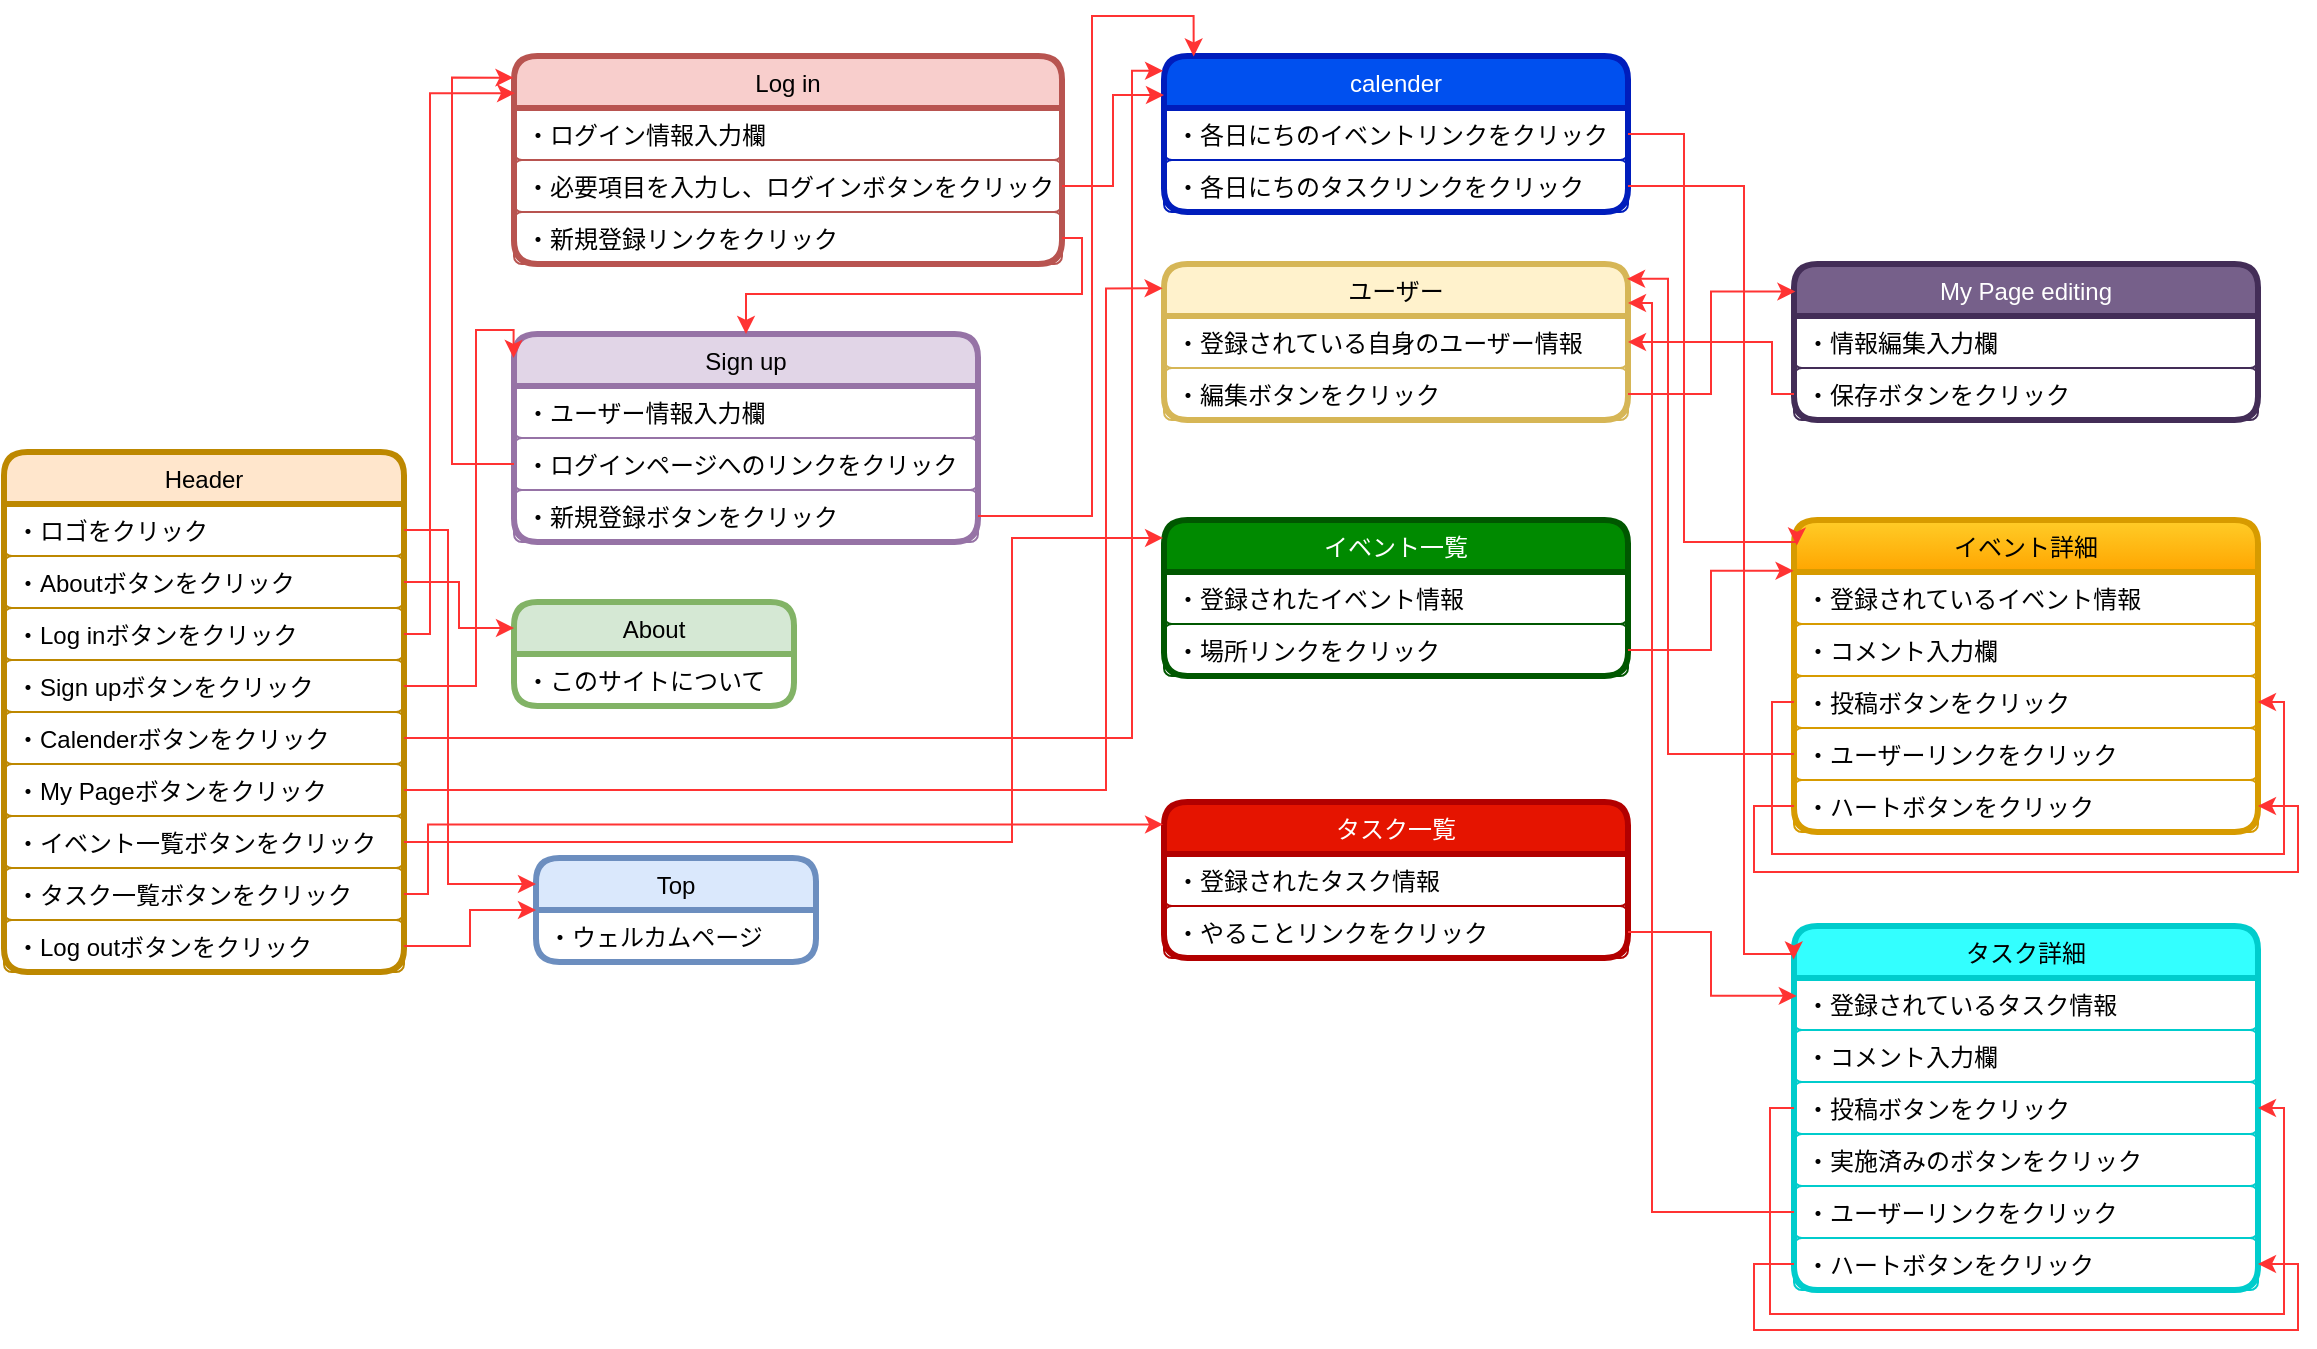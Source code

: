 <mxfile>
    <diagram id="Qnd2GNUHv-fDcFbU8rVS" name="ページ1">
        <mxGraphModel dx="990" dy="1441" grid="0" gridSize="10" guides="1" tooltips="1" connect="1" arrows="1" fold="1" page="1" pageScale="1" pageWidth="1169" pageHeight="827" background="#ffffff" math="0" shadow="0">
            <root>
                <mxCell id="7RXzzW3xQ9l9ULZc5Kob-0"/>
                <mxCell id="7RXzzW3xQ9l9ULZc5Kob-1" parent="7RXzzW3xQ9l9ULZc5Kob-0"/>
                <mxCell id="NTu9omubN2moPuGAKBJW-5" value="Header" style="swimlane;fontStyle=0;childLayout=stackLayout;horizontal=1;startSize=26;horizontalStack=0;resizeParent=1;resizeParentMax=0;resizeLast=0;collapsible=1;marginBottom=0;fillColor=#ffe6cc;strokeColor=#BD8800;strokeWidth=3;rounded=1;fontColor=#000000;" parent="7RXzzW3xQ9l9ULZc5Kob-1" vertex="1">
                    <mxGeometry x="24" y="211" width="200" height="260" as="geometry"/>
                </mxCell>
                <mxCell id="NTu9omubN2moPuGAKBJW-6" value="・ロゴをクリック" style="text;fillColor=none;align=left;verticalAlign=top;spacingLeft=4;spacingRight=4;overflow=hidden;rotatable=0;points=[[0,0.5],[1,0.5]];portConstraint=eastwest;perimeterSpacing=0;strokeWidth=1;rounded=1;glass=0;sketch=0;fontColor=#000000;labelBorderColor=none;strokeColor=#BD8800;" parent="NTu9omubN2moPuGAKBJW-5" vertex="1">
                    <mxGeometry y="26" width="200" height="26" as="geometry"/>
                </mxCell>
                <mxCell id="NTu9omubN2moPuGAKBJW-7" value="・Aboutボタンをクリック" style="text;strokeColor=#BD8800;fillColor=none;align=left;verticalAlign=top;spacingLeft=4;spacingRight=4;overflow=hidden;rotatable=0;points=[[0,0.5],[1,0.5]];portConstraint=eastwest;rounded=1;fontColor=#000000;" parent="NTu9omubN2moPuGAKBJW-5" vertex="1">
                    <mxGeometry y="52" width="200" height="26" as="geometry"/>
                </mxCell>
                <mxCell id="NTu9omubN2moPuGAKBJW-8" value="・Log inボタンをクリック" style="text;fillColor=none;align=left;verticalAlign=top;spacingLeft=4;spacingRight=4;overflow=hidden;rotatable=0;points=[[0,0.5],[1,0.5]];portConstraint=eastwest;rounded=1;fontColor=#000000;strokeColor=#BD8800;" parent="NTu9omubN2moPuGAKBJW-5" vertex="1">
                    <mxGeometry y="78" width="200" height="26" as="geometry"/>
                </mxCell>
                <mxCell id="4" value="・Sign upボタンをクリック" style="text;fillColor=none;align=left;verticalAlign=top;spacingLeft=4;spacingRight=4;overflow=hidden;rotatable=0;points=[[0,0.5],[1,0.5]];portConstraint=eastwest;rounded=1;fontColor=#000000;strokeColor=#BD8800;" parent="NTu9omubN2moPuGAKBJW-5" vertex="1">
                    <mxGeometry y="104" width="200" height="26" as="geometry"/>
                </mxCell>
                <mxCell id="93" value="・Calenderボタンをクリック" style="text;fillColor=none;align=left;verticalAlign=top;spacingLeft=4;spacingRight=4;overflow=hidden;rotatable=0;points=[[0,0.5],[1,0.5]];portConstraint=eastwest;rounded=1;fontColor=#000000;strokeColor=#BD8800;" vertex="1" parent="NTu9omubN2moPuGAKBJW-5">
                    <mxGeometry y="130" width="200" height="26" as="geometry"/>
                </mxCell>
                <mxCell id="5" value="・My Pageボタンをクリック" style="text;fillColor=none;align=left;verticalAlign=top;spacingLeft=4;spacingRight=4;overflow=hidden;rotatable=0;points=[[0,0.5],[1,0.5]];portConstraint=eastwest;rounded=1;fontColor=#000000;strokeColor=#BD8800;" parent="NTu9omubN2moPuGAKBJW-5" vertex="1">
                    <mxGeometry y="156" width="200" height="26" as="geometry"/>
                </mxCell>
                <mxCell id="6" value="・イベント一覧ボタンをクリック" style="text;fillColor=none;align=left;verticalAlign=top;spacingLeft=4;spacingRight=4;overflow=hidden;rotatable=0;points=[[0,0.5],[1,0.5]];portConstraint=eastwest;rounded=1;fontColor=#000000;strokeColor=#BD8800;" parent="NTu9omubN2moPuGAKBJW-5" vertex="1">
                    <mxGeometry y="182" width="200" height="26" as="geometry"/>
                </mxCell>
                <mxCell id="7" value="・タスク一覧ボタンをクリック" style="text;fillColor=none;align=left;verticalAlign=top;spacingLeft=4;spacingRight=4;overflow=hidden;rotatable=0;points=[[0,0.5],[1,0.5]];portConstraint=eastwest;rounded=1;fontColor=#000000;strokeColor=#BD8800;" parent="NTu9omubN2moPuGAKBJW-5" vertex="1">
                    <mxGeometry y="208" width="200" height="26" as="geometry"/>
                </mxCell>
                <mxCell id="8" value="・Log outボタンをクリック" style="text;fillColor=none;align=left;verticalAlign=top;spacingLeft=4;spacingRight=4;overflow=hidden;rotatable=0;points=[[0,0.5],[1,0.5]];portConstraint=eastwest;rounded=1;fontColor=#000000;strokeColor=#BD8800;" parent="NTu9omubN2moPuGAKBJW-5" vertex="1">
                    <mxGeometry y="234" width="200" height="26" as="geometry"/>
                </mxCell>
                <mxCell id="15" value="Top" style="swimlane;fontStyle=0;childLayout=stackLayout;horizontal=1;startSize=26;fillColor=#dae8fc;horizontalStack=0;resizeParent=1;resizeParentMax=0;resizeLast=0;collapsible=1;marginBottom=0;glass=0;sketch=0;strokeColor=#6c8ebf;rounded=1;fontColor=#000000;strokeWidth=3;" parent="7RXzzW3xQ9l9ULZc5Kob-1" vertex="1">
                    <mxGeometry x="290" y="414" width="140" height="52" as="geometry">
                        <mxRectangle x="277" y="393" width="46" height="26" as="alternateBounds"/>
                    </mxGeometry>
                </mxCell>
                <mxCell id="42" value="・ウェルカムページ" style="text;strokeColor=none;fillColor=none;align=left;verticalAlign=top;spacingLeft=4;spacingRight=4;overflow=hidden;rotatable=0;points=[[0,0.5],[1,0.5]];portConstraint=eastwest;rounded=1;glass=0;sketch=0;fontColor=#000000;" parent="15" vertex="1">
                    <mxGeometry y="26" width="140" height="26" as="geometry"/>
                </mxCell>
                <mxCell id="19" style="edgeStyle=orthogonalEdgeStyle;rounded=0;orthogonalLoop=1;jettySize=auto;html=1;exitX=1;exitY=0.5;exitDx=0;exitDy=0;entryX=0;entryY=0.5;entryDx=0;entryDy=0;fontColor=#000000;strokeColor=#FF3333;" parent="7RXzzW3xQ9l9ULZc5Kob-1" source="8" target="15" edge="1">
                    <mxGeometry relative="1" as="geometry"/>
                </mxCell>
                <mxCell id="20" style="edgeStyle=orthogonalEdgeStyle;rounded=0;orthogonalLoop=1;jettySize=auto;html=1;exitX=1;exitY=0.5;exitDx=0;exitDy=0;fontColor=#000000;strokeColor=#FF3333;entryX=0;entryY=0.25;entryDx=0;entryDy=0;" parent="7RXzzW3xQ9l9ULZc5Kob-1" source="NTu9omubN2moPuGAKBJW-6" target="15" edge="1">
                    <mxGeometry relative="1" as="geometry">
                        <mxPoint x="376" y="360" as="targetPoint"/>
                        <Array as="points">
                            <mxPoint x="246" y="250"/>
                            <mxPoint x="246" y="427"/>
                        </Array>
                    </mxGeometry>
                </mxCell>
                <mxCell id="21" value="About" style="swimlane;fontStyle=0;childLayout=stackLayout;horizontal=1;startSize=26;fillColor=#d5e8d4;horizontalStack=0;resizeParent=1;resizeParentMax=0;resizeLast=0;collapsible=1;marginBottom=0;glass=0;sketch=0;strokeColor=#82b366;rounded=1;strokeWidth=3;fontColor=#000000;" parent="7RXzzW3xQ9l9ULZc5Kob-1" vertex="1">
                    <mxGeometry x="279" y="286" width="140" height="52" as="geometry">
                        <mxRectangle x="277" y="393" width="46" height="26" as="alternateBounds"/>
                    </mxGeometry>
                </mxCell>
                <mxCell id="41" value="・このサイトについて" style="text;strokeColor=none;fillColor=none;align=left;verticalAlign=top;spacingLeft=4;spacingRight=4;overflow=hidden;rotatable=0;points=[[0,0.5],[1,0.5]];portConstraint=eastwest;rounded=1;glass=0;sketch=0;fontColor=#000000;" parent="21" vertex="1">
                    <mxGeometry y="26" width="140" height="26" as="geometry"/>
                </mxCell>
                <mxCell id="22" style="edgeStyle=orthogonalEdgeStyle;rounded=0;orthogonalLoop=1;jettySize=auto;html=1;exitX=1;exitY=0.5;exitDx=0;exitDy=0;entryX=0;entryY=0.25;entryDx=0;entryDy=0;fontColor=#000000;strokeColor=#FF3333;" parent="7RXzzW3xQ9l9ULZc5Kob-1" source="NTu9omubN2moPuGAKBJW-7" target="21" edge="1">
                    <mxGeometry relative="1" as="geometry"/>
                </mxCell>
                <mxCell id="26" value="Log in" style="swimlane;fontStyle=0;childLayout=stackLayout;horizontal=1;startSize=26;fillColor=#f8cecc;horizontalStack=0;resizeParent=1;resizeParentMax=0;resizeLast=0;collapsible=1;marginBottom=0;rounded=1;glass=0;sketch=0;strokeWidth=3;fontColor=#000000;strokeColor=#B85450;" parent="7RXzzW3xQ9l9ULZc5Kob-1" vertex="1">
                    <mxGeometry x="279" y="13" width="274" height="104" as="geometry">
                        <mxRectangle x="212" y="53" width="60" height="26" as="alternateBounds"/>
                    </mxGeometry>
                </mxCell>
                <mxCell id="27" value="・ログイン情報入力欄" style="text;fillColor=none;align=left;verticalAlign=top;spacingLeft=4;spacingRight=4;overflow=hidden;rotatable=0;points=[[0,0.5],[1,0.5]];portConstraint=eastwest;fontColor=#000000;strokeColor=#B85450;rounded=1;" parent="26" vertex="1">
                    <mxGeometry y="26" width="274" height="26" as="geometry"/>
                </mxCell>
                <mxCell id="28" value="・必要項目を入力し、ログインボタンをクリック" style="text;fillColor=none;align=left;verticalAlign=top;spacingLeft=4;spacingRight=4;overflow=hidden;rotatable=0;points=[[0,0.5],[1,0.5]];portConstraint=eastwest;fontColor=#000000;strokeColor=#B85450;rounded=1;" parent="26" vertex="1">
                    <mxGeometry y="52" width="274" height="26" as="geometry"/>
                </mxCell>
                <mxCell id="29" value="・新規登録リンクをクリック" style="text;fillColor=none;align=left;verticalAlign=top;spacingLeft=4;spacingRight=4;overflow=hidden;rotatable=0;points=[[0,0.5],[1,0.5]];portConstraint=eastwest;fontColor=#000000;strokeColor=#B85450;rounded=1;" parent="26" vertex="1">
                    <mxGeometry y="78" width="274" height="26" as="geometry"/>
                </mxCell>
                <mxCell id="30" style="edgeStyle=orthogonalEdgeStyle;rounded=0;orthogonalLoop=1;jettySize=auto;html=1;exitX=1;exitY=0.5;exitDx=0;exitDy=0;entryX=0.002;entryY=0.179;entryDx=0;entryDy=0;entryPerimeter=0;fontColor=#000000;strokeColor=#FF3333;" parent="7RXzzW3xQ9l9ULZc5Kob-1" source="NTu9omubN2moPuGAKBJW-8" target="26" edge="1">
                    <mxGeometry relative="1" as="geometry">
                        <Array as="points">
                            <mxPoint x="237" y="302"/>
                            <mxPoint x="237" y="32"/>
                        </Array>
                    </mxGeometry>
                </mxCell>
                <mxCell id="31" value="Sign up" style="swimlane;fontStyle=0;childLayout=stackLayout;horizontal=1;startSize=26;fillColor=#e1d5e7;horizontalStack=0;resizeParent=1;resizeParentMax=0;resizeLast=0;collapsible=1;marginBottom=0;rounded=1;glass=0;sketch=0;strokeWidth=3;fontColor=#000000;strokeColor=#9673A6;" parent="7RXzzW3xQ9l9ULZc5Kob-1" vertex="1">
                    <mxGeometry x="279" y="152" width="232" height="104" as="geometry">
                        <mxRectangle x="212" y="53" width="60" height="26" as="alternateBounds"/>
                    </mxGeometry>
                </mxCell>
                <mxCell id="32" value="・ユーザー情報入力欄" style="text;fillColor=none;align=left;verticalAlign=top;spacingLeft=4;spacingRight=4;overflow=hidden;rotatable=0;points=[[0,0.5],[1,0.5]];portConstraint=eastwest;fontColor=#000000;rounded=1;strokeColor=#9673A6;" parent="31" vertex="1">
                    <mxGeometry y="26" width="232" height="26" as="geometry"/>
                </mxCell>
                <mxCell id="33" value="・ログインページへのリンクをクリック" style="text;fillColor=none;align=left;verticalAlign=top;spacingLeft=4;spacingRight=4;overflow=hidden;rotatable=0;points=[[0,0.5],[1,0.5]];portConstraint=eastwest;fontColor=#000000;rounded=1;strokeColor=#9673A6;" parent="31" vertex="1">
                    <mxGeometry y="52" width="232" height="26" as="geometry"/>
                </mxCell>
                <mxCell id="34" value="・新規登録ボタンをクリック" style="text;fillColor=none;align=left;verticalAlign=top;spacingLeft=4;spacingRight=4;overflow=hidden;rotatable=0;points=[[0,0.5],[1,0.5]];portConstraint=eastwest;fontColor=#000000;rounded=1;strokeColor=#9673A6;" parent="31" vertex="1">
                    <mxGeometry y="78" width="232" height="26" as="geometry"/>
                </mxCell>
                <mxCell id="35" style="edgeStyle=orthogonalEdgeStyle;rounded=0;orthogonalLoop=1;jettySize=auto;html=1;exitX=1;exitY=0.5;exitDx=0;exitDy=0;entryX=-0.001;entryY=0.115;entryDx=0;entryDy=0;entryPerimeter=0;fontColor=#000000;strokeColor=#FF3333;" parent="7RXzzW3xQ9l9ULZc5Kob-1" source="4" target="31" edge="1">
                    <mxGeometry relative="1" as="geometry">
                        <Array as="points">
                            <mxPoint x="260" y="328"/>
                            <mxPoint x="260" y="150"/>
                        </Array>
                    </mxGeometry>
                </mxCell>
                <mxCell id="36" value="ユーザー" style="swimlane;fontStyle=0;childLayout=stackLayout;horizontal=1;startSize=26;fillColor=#fff2cc;horizontalStack=0;resizeParent=1;resizeParentMax=0;resizeLast=0;collapsible=1;marginBottom=0;rounded=1;glass=0;sketch=0;strokeWidth=3;fontColor=#000000;strokeColor=#D6B656;" parent="7RXzzW3xQ9l9ULZc5Kob-1" vertex="1">
                    <mxGeometry x="604" y="117" width="232" height="78" as="geometry">
                        <mxRectangle x="212" y="53" width="60" height="26" as="alternateBounds"/>
                    </mxGeometry>
                </mxCell>
                <mxCell id="37" value="・登録されている自身のユーザー情報" style="text;fillColor=none;align=left;verticalAlign=top;spacingLeft=4;spacingRight=4;overflow=hidden;rotatable=0;points=[[0,0.5],[1,0.5]];portConstraint=eastwest;fontColor=#000000;rounded=1;strokeColor=#D6B656;" parent="36" vertex="1">
                    <mxGeometry y="26" width="232" height="26" as="geometry"/>
                </mxCell>
                <mxCell id="38" value="・編集ボタンをクリック" style="text;fillColor=none;align=left;verticalAlign=top;spacingLeft=4;spacingRight=4;overflow=hidden;rotatable=0;points=[[0,0.5],[1,0.5]];portConstraint=eastwest;fontColor=#000000;rounded=1;strokeColor=#D6B656;" parent="36" vertex="1">
                    <mxGeometry y="52" width="232" height="26" as="geometry"/>
                </mxCell>
                <mxCell id="40" style="edgeStyle=orthogonalEdgeStyle;rounded=0;orthogonalLoop=1;jettySize=auto;html=1;exitX=1;exitY=0.5;exitDx=0;exitDy=0;entryX=-0.003;entryY=0.156;entryDx=0;entryDy=0;entryPerimeter=0;fontColor=#000000;strokeColor=#FF3333;" parent="7RXzzW3xQ9l9ULZc5Kob-1" source="5" target="36" edge="1">
                    <mxGeometry relative="1" as="geometry">
                        <Array as="points">
                            <mxPoint x="575" y="380"/>
                            <mxPoint x="575" y="129"/>
                        </Array>
                    </mxGeometry>
                </mxCell>
                <mxCell id="43" value="calender" style="swimlane;fontStyle=0;childLayout=stackLayout;horizontal=1;startSize=26;fillColor=#0050ef;horizontalStack=0;resizeParent=1;resizeParentMax=0;resizeLast=0;collapsible=1;marginBottom=0;rounded=1;glass=0;sketch=0;strokeWidth=3;fontColor=#ffffff;strokeColor=#001DBC;" vertex="1" parent="7RXzzW3xQ9l9ULZc5Kob-1">
                    <mxGeometry x="604" y="13" width="232" height="78" as="geometry">
                        <mxRectangle x="212" y="53" width="60" height="26" as="alternateBounds"/>
                    </mxGeometry>
                </mxCell>
                <mxCell id="44" value="・各日にちのイベントリンクをクリック" style="text;fillColor=none;align=left;verticalAlign=top;spacingLeft=4;spacingRight=4;overflow=hidden;rotatable=0;points=[[0,0.5],[1,0.5]];portConstraint=eastwest;fontColor=#000000;rounded=1;strokeColor=#001DBC;" vertex="1" parent="43">
                    <mxGeometry y="26" width="232" height="26" as="geometry"/>
                </mxCell>
                <mxCell id="58" value="・各日にちのタスクリンクをクリック" style="text;fillColor=none;align=left;verticalAlign=top;spacingLeft=4;spacingRight=4;overflow=hidden;rotatable=0;points=[[0,0.5],[1,0.5]];portConstraint=eastwest;fontColor=#000000;rounded=1;strokeColor=#001DBC;" vertex="1" parent="43">
                    <mxGeometry y="52" width="232" height="26" as="geometry"/>
                </mxCell>
                <mxCell id="46" value="イベント一覧" style="swimlane;fontStyle=0;childLayout=stackLayout;horizontal=1;startSize=26;fillColor=#008a00;horizontalStack=0;resizeParent=1;resizeParentMax=0;resizeLast=0;collapsible=1;marginBottom=0;rounded=1;glass=0;sketch=0;strokeWidth=3;fontColor=#ffffff;strokeColor=#005700;" vertex="1" parent="7RXzzW3xQ9l9ULZc5Kob-1">
                    <mxGeometry x="604" y="245" width="232" height="78" as="geometry">
                        <mxRectangle x="212" y="53" width="60" height="26" as="alternateBounds"/>
                    </mxGeometry>
                </mxCell>
                <mxCell id="47" value="・登録されたイベント情報" style="text;fillColor=none;align=left;verticalAlign=top;spacingLeft=4;spacingRight=4;overflow=hidden;rotatable=0;points=[[0,0.5],[1,0.5]];portConstraint=eastwest;fontColor=#000000;rounded=1;strokeColor=#005700;" vertex="1" parent="46">
                    <mxGeometry y="26" width="232" height="26" as="geometry"/>
                </mxCell>
                <mxCell id="48" value="・場所リンクをクリック" style="text;fillColor=none;align=left;verticalAlign=top;spacingLeft=4;spacingRight=4;overflow=hidden;rotatable=0;points=[[0,0.5],[1,0.5]];portConstraint=eastwest;fontColor=#000000;rounded=1;strokeColor=#005700;" vertex="1" parent="46">
                    <mxGeometry y="52" width="232" height="26" as="geometry"/>
                </mxCell>
                <mxCell id="49" style="edgeStyle=orthogonalEdgeStyle;rounded=0;orthogonalLoop=1;jettySize=auto;html=1;exitX=1;exitY=0.5;exitDx=0;exitDy=0;entryX=-0.002;entryY=0.115;entryDx=0;entryDy=0;entryPerimeter=0;fillColor=#d80073;strokeColor=#FF3333;" edge="1" parent="7RXzzW3xQ9l9ULZc5Kob-1" source="6" target="46">
                    <mxGeometry relative="1" as="geometry">
                        <Array as="points">
                            <mxPoint x="528" y="406"/>
                            <mxPoint x="528" y="254"/>
                        </Array>
                    </mxGeometry>
                </mxCell>
                <mxCell id="50" value="タスク一覧" style="swimlane;fontStyle=0;childLayout=stackLayout;horizontal=1;startSize=26;fillColor=#e51400;horizontalStack=0;resizeParent=1;resizeParentMax=0;resizeLast=0;collapsible=1;marginBottom=0;rounded=1;glass=0;sketch=0;strokeWidth=3;fontColor=#ffffff;strokeColor=#B20000;" vertex="1" parent="7RXzzW3xQ9l9ULZc5Kob-1">
                    <mxGeometry x="604" y="386" width="232" height="78" as="geometry">
                        <mxRectangle x="212" y="53" width="60" height="26" as="alternateBounds"/>
                    </mxGeometry>
                </mxCell>
                <mxCell id="51" value="・登録されたタスク情報" style="text;fillColor=none;align=left;verticalAlign=top;spacingLeft=4;spacingRight=4;overflow=hidden;rotatable=0;points=[[0,0.5],[1,0.5]];portConstraint=eastwest;fontColor=#000000;rounded=1;strokeColor=#B20000;" vertex="1" parent="50">
                    <mxGeometry y="26" width="232" height="26" as="geometry"/>
                </mxCell>
                <mxCell id="52" value="・やることリンクをクリック" style="text;fillColor=none;align=left;verticalAlign=top;spacingLeft=4;spacingRight=4;overflow=hidden;rotatable=0;points=[[0,0.5],[1,0.5]];portConstraint=eastwest;fontColor=#000000;rounded=1;strokeColor=#B20000;" vertex="1" parent="50">
                    <mxGeometry y="52" width="232" height="26" as="geometry"/>
                </mxCell>
                <mxCell id="54" value="My Page editing" style="swimlane;fontStyle=0;childLayout=stackLayout;horizontal=1;startSize=26;fillColor=#76608a;horizontalStack=0;resizeParent=1;resizeParentMax=0;resizeLast=0;collapsible=1;marginBottom=0;rounded=1;glass=0;sketch=0;strokeWidth=3;fontColor=#ffffff;strokeColor=#432D57;" vertex="1" parent="7RXzzW3xQ9l9ULZc5Kob-1">
                    <mxGeometry x="919" y="117" width="232" height="78" as="geometry">
                        <mxRectangle x="212" y="53" width="60" height="26" as="alternateBounds"/>
                    </mxGeometry>
                </mxCell>
                <mxCell id="55" value="・情報編集入力欄" style="text;fillColor=none;align=left;verticalAlign=top;spacingLeft=4;spacingRight=4;overflow=hidden;rotatable=0;points=[[0,0.5],[1,0.5]];portConstraint=eastwest;fontColor=#000000;rounded=1;strokeColor=#432D57;" vertex="1" parent="54">
                    <mxGeometry y="26" width="232" height="26" as="geometry"/>
                </mxCell>
                <mxCell id="56" value="・保存ボタンをクリック" style="text;fillColor=none;align=left;verticalAlign=top;spacingLeft=4;spacingRight=4;overflow=hidden;rotatable=0;points=[[0,0.5],[1,0.5]];portConstraint=eastwest;fontColor=#000000;rounded=1;strokeColor=#432D57;" vertex="1" parent="54">
                    <mxGeometry y="52" width="232" height="26" as="geometry"/>
                </mxCell>
                <mxCell id="57" style="edgeStyle=orthogonalEdgeStyle;rounded=0;orthogonalLoop=1;jettySize=auto;html=1;exitX=1;exitY=0.5;exitDx=0;exitDy=0;entryX=0.003;entryY=0.177;entryDx=0;entryDy=0;entryPerimeter=0;strokeColor=#FF3333;" edge="1" parent="7RXzzW3xQ9l9ULZc5Kob-1" source="38" target="54">
                    <mxGeometry relative="1" as="geometry"/>
                </mxCell>
                <mxCell id="59" value="イベント詳細" style="swimlane;fontStyle=0;childLayout=stackLayout;horizontal=1;startSize=26;fillColor=#ffcd28;horizontalStack=0;resizeParent=1;resizeParentMax=0;resizeLast=0;collapsible=1;marginBottom=0;rounded=1;glass=0;sketch=0;strokeWidth=3;gradientColor=#ffa500;fontColor=#000000;strokeColor=#D79B00;" vertex="1" parent="7RXzzW3xQ9l9ULZc5Kob-1">
                    <mxGeometry x="919" y="245" width="232" height="156" as="geometry">
                        <mxRectangle x="212" y="53" width="60" height="26" as="alternateBounds"/>
                    </mxGeometry>
                </mxCell>
                <mxCell id="60" value="・登録されているイベント情報" style="text;fillColor=none;align=left;verticalAlign=top;spacingLeft=4;spacingRight=4;overflow=hidden;rotatable=0;points=[[0,0.5],[1,0.5]];portConstraint=eastwest;fontColor=#000000;rounded=1;strokeColor=#D79B00;" vertex="1" parent="59">
                    <mxGeometry y="26" width="232" height="26" as="geometry"/>
                </mxCell>
                <mxCell id="61" value="・コメント入力欄" style="text;fillColor=none;align=left;verticalAlign=top;spacingLeft=4;spacingRight=4;overflow=hidden;rotatable=0;points=[[0,0.5],[1,0.5]];portConstraint=eastwest;fontColor=#000000;rounded=1;strokeColor=#D79B00;" vertex="1" parent="59">
                    <mxGeometry y="52" width="232" height="26" as="geometry"/>
                </mxCell>
                <mxCell id="69" value="・投稿ボタンをクリック" style="text;fillColor=none;align=left;verticalAlign=top;spacingLeft=4;spacingRight=4;overflow=hidden;rotatable=0;points=[[0,0.5],[1,0.5]];portConstraint=eastwest;fontColor=#000000;rounded=1;strokeColor=#D79B00;" vertex="1" parent="59">
                    <mxGeometry y="78" width="232" height="26" as="geometry"/>
                </mxCell>
                <mxCell id="84" value="・ユーザーリンクをクリック" style="text;fillColor=none;align=left;verticalAlign=top;spacingLeft=4;spacingRight=4;overflow=hidden;rotatable=0;points=[[0,0.5],[1,0.5]];portConstraint=eastwest;fontColor=#000000;rounded=1;strokeColor=#D79B00;" vertex="1" parent="59">
                    <mxGeometry y="104" width="232" height="26" as="geometry"/>
                </mxCell>
                <mxCell id="105" value="・ハートボタンをクリック" style="text;fillColor=none;align=left;verticalAlign=top;spacingLeft=4;spacingRight=4;overflow=hidden;rotatable=0;points=[[0,0.5],[1,0.5]];portConstraint=eastwest;fontColor=#000000;rounded=1;strokeColor=#D79B00;" vertex="1" parent="59">
                    <mxGeometry y="130" width="232" height="26" as="geometry"/>
                </mxCell>
                <mxCell id="107" style="edgeStyle=orthogonalEdgeStyle;rounded=0;orthogonalLoop=1;jettySize=auto;html=1;exitX=0;exitY=0.5;exitDx=0;exitDy=0;fontColor=#000000;strokeColor=#FF3333;" edge="1" parent="59" source="105" target="105">
                    <mxGeometry relative="1" as="geometry"/>
                </mxCell>
                <mxCell id="113" style="edgeStyle=orthogonalEdgeStyle;rounded=0;orthogonalLoop=1;jettySize=auto;html=1;exitX=0;exitY=0.5;exitDx=0;exitDy=0;fontColor=#000000;strokeColor=#FF3333;" edge="1" parent="59" source="69" target="69">
                    <mxGeometry relative="1" as="geometry">
                        <Array as="points">
                            <mxPoint x="-11" y="91"/>
                            <mxPoint x="-11" y="167"/>
                            <mxPoint x="245" y="167"/>
                            <mxPoint x="245" y="91"/>
                        </Array>
                    </mxGeometry>
                </mxCell>
                <mxCell id="70" style="edgeStyle=orthogonalEdgeStyle;rounded=0;orthogonalLoop=1;jettySize=auto;html=1;exitX=1;exitY=0.5;exitDx=0;exitDy=0;entryX=-0.001;entryY=0.163;entryDx=0;entryDy=0;fontColor=#000000;strokeColor=#FF3333;entryPerimeter=0;" edge="1" parent="7RXzzW3xQ9l9ULZc5Kob-1" source="48" target="59">
                    <mxGeometry relative="1" as="geometry"/>
                </mxCell>
                <mxCell id="76" value="タスク詳細" style="swimlane;fontStyle=0;childLayout=stackLayout;horizontal=1;startSize=26;horizontalStack=0;resizeParent=1;resizeParentMax=0;resizeLast=0;collapsible=1;marginBottom=0;rounded=1;glass=0;sketch=0;strokeWidth=3;fontColor=#000000;fillColor=#33FFFF;strokeColor=#00CCCC;" vertex="1" parent="7RXzzW3xQ9l9ULZc5Kob-1">
                    <mxGeometry x="919" y="448" width="232" height="182" as="geometry">
                        <mxRectangle x="212" y="53" width="60" height="26" as="alternateBounds"/>
                    </mxGeometry>
                </mxCell>
                <mxCell id="77" value="・登録されているタスク情報" style="text;fillColor=none;align=left;verticalAlign=top;spacingLeft=4;spacingRight=4;overflow=hidden;rotatable=0;points=[[0,0.5],[1,0.5]];portConstraint=eastwest;fontColor=#000000;rounded=1;strokeColor=#00CCCC;" vertex="1" parent="76">
                    <mxGeometry y="26" width="232" height="26" as="geometry"/>
                </mxCell>
                <mxCell id="78" value="・コメント入力欄" style="text;fillColor=none;align=left;verticalAlign=top;spacingLeft=4;spacingRight=4;overflow=hidden;rotatable=0;points=[[0,0.5],[1,0.5]];portConstraint=eastwest;fontColor=#000000;rounded=1;strokeColor=#00CCCC;" vertex="1" parent="76">
                    <mxGeometry y="52" width="232" height="26" as="geometry"/>
                </mxCell>
                <mxCell id="79" value="・投稿ボタンをクリック" style="text;fillColor=none;align=left;verticalAlign=top;spacingLeft=4;spacingRight=4;overflow=hidden;rotatable=0;points=[[0,0.5],[1,0.5]];portConstraint=eastwest;fontColor=#000000;rounded=1;strokeColor=#00CCCC;" vertex="1" parent="76">
                    <mxGeometry y="78" width="232" height="26" as="geometry"/>
                </mxCell>
                <mxCell id="83" value="・実施済みのボタンをクリック" style="text;fillColor=none;align=left;verticalAlign=top;spacingLeft=4;spacingRight=4;overflow=hidden;rotatable=0;points=[[0,0.5],[1,0.5]];portConstraint=eastwest;fontColor=#000000;rounded=1;strokeColor=#00CCCC;" vertex="1" parent="76">
                    <mxGeometry y="104" width="232" height="26" as="geometry"/>
                </mxCell>
                <mxCell id="90" value="・ユーザーリンクをクリック" style="text;fillColor=none;align=left;verticalAlign=top;spacingLeft=4;spacingRight=4;overflow=hidden;rotatable=0;points=[[0,0.5],[1,0.5]];portConstraint=eastwest;fontColor=#000000;rounded=1;strokeColor=#00CCCC;" vertex="1" parent="76">
                    <mxGeometry y="130" width="232" height="26" as="geometry"/>
                </mxCell>
                <mxCell id="106" value="・ハートボタンをクリック" style="text;fillColor=none;align=left;verticalAlign=top;spacingLeft=4;spacingRight=4;overflow=hidden;rotatable=0;points=[[0,0.5],[1,0.5]];portConstraint=eastwest;fontColor=#000000;rounded=1;strokeColor=#00CCCC;" vertex="1" parent="76">
                    <mxGeometry y="156" width="232" height="26" as="geometry"/>
                </mxCell>
                <mxCell id="108" style="edgeStyle=orthogonalEdgeStyle;rounded=0;orthogonalLoop=1;jettySize=auto;html=1;exitX=0;exitY=0.5;exitDx=0;exitDy=0;fontColor=#000000;strokeColor=#FF3333;" edge="1" parent="76" source="106" target="106">
                    <mxGeometry relative="1" as="geometry"/>
                </mxCell>
                <mxCell id="114" style="edgeStyle=orthogonalEdgeStyle;rounded=0;orthogonalLoop=1;jettySize=auto;html=1;exitX=0;exitY=0.5;exitDx=0;exitDy=0;fontColor=#000000;strokeColor=#FF3333;" edge="1" parent="76" source="76" target="79">
                    <mxGeometry relative="1" as="geometry">
                        <Array as="points">
                            <mxPoint x="-12" y="91"/>
                            <mxPoint x="-12" y="194"/>
                            <mxPoint x="245" y="194"/>
                            <mxPoint x="245" y="91"/>
                        </Array>
                    </mxGeometry>
                </mxCell>
                <mxCell id="80" style="edgeStyle=orthogonalEdgeStyle;rounded=0;orthogonalLoop=1;jettySize=auto;html=1;exitX=1;exitY=0.5;exitDx=0;exitDy=0;entryX=0.006;entryY=0.192;entryDx=0;entryDy=0;entryPerimeter=0;fontColor=#000000;strokeColor=#FF3333;" edge="1" parent="7RXzzW3xQ9l9ULZc5Kob-1" source="52" target="76">
                    <mxGeometry relative="1" as="geometry"/>
                </mxCell>
                <mxCell id="81" style="edgeStyle=orthogonalEdgeStyle;rounded=0;orthogonalLoop=1;jettySize=auto;html=1;exitX=1;exitY=0.5;exitDx=0;exitDy=0;fontColor=#000000;strokeColor=#FF3333;entryX=0.006;entryY=0.082;entryDx=0;entryDy=0;entryPerimeter=0;" edge="1" parent="7RXzzW3xQ9l9ULZc5Kob-1" source="44" target="59">
                    <mxGeometry relative="1" as="geometry">
                        <mxPoint x="864" y="296" as="targetPoint"/>
                        <Array as="points">
                            <mxPoint x="864" y="52"/>
                            <mxPoint x="864" y="256"/>
                        </Array>
                    </mxGeometry>
                </mxCell>
                <mxCell id="82" style="edgeStyle=orthogonalEdgeStyle;rounded=0;orthogonalLoop=1;jettySize=auto;html=1;exitX=1;exitY=0.5;exitDx=0;exitDy=0;entryX=-0.001;entryY=0.092;entryDx=0;entryDy=0;entryPerimeter=0;fontColor=#000000;strokeColor=#FF3333;" edge="1" parent="7RXzzW3xQ9l9ULZc5Kob-1" source="58" target="76">
                    <mxGeometry relative="1" as="geometry">
                        <Array as="points">
                            <mxPoint x="894" y="78"/>
                            <mxPoint x="894" y="462"/>
                        </Array>
                    </mxGeometry>
                </mxCell>
                <mxCell id="91" style="edgeStyle=orthogonalEdgeStyle;rounded=0;orthogonalLoop=1;jettySize=auto;html=1;exitX=1;exitY=0.5;exitDx=0;exitDy=0;entryX=0.5;entryY=0;entryDx=0;entryDy=0;fontColor=#000000;strokeColor=#FF3333;" edge="1" parent="7RXzzW3xQ9l9ULZc5Kob-1" source="29" target="31">
                    <mxGeometry relative="1" as="geometry">
                        <Array as="points">
                            <mxPoint x="563" y="104"/>
                            <mxPoint x="563" y="132"/>
                            <mxPoint x="395" y="132"/>
                        </Array>
                    </mxGeometry>
                </mxCell>
                <mxCell id="94" style="edgeStyle=orthogonalEdgeStyle;rounded=0;orthogonalLoop=1;jettySize=auto;html=1;exitX=1;exitY=0.5;exitDx=0;exitDy=0;entryX=-0.002;entryY=0.144;entryDx=0;entryDy=0;entryPerimeter=0;fontColor=#000000;strokeColor=#FF3333;" edge="1" parent="7RXzzW3xQ9l9ULZc5Kob-1" source="7" target="50">
                    <mxGeometry relative="1" as="geometry">
                        <Array as="points">
                            <mxPoint x="236" y="432"/>
                            <mxPoint x="236" y="397"/>
                        </Array>
                    </mxGeometry>
                </mxCell>
                <mxCell id="96" style="edgeStyle=orthogonalEdgeStyle;rounded=0;orthogonalLoop=1;jettySize=auto;html=1;exitX=1;exitY=0.5;exitDx=0;exitDy=0;entryX=0;entryY=0.25;entryDx=0;entryDy=0;fontColor=#000000;strokeColor=#FF3333;" edge="1" parent="7RXzzW3xQ9l9ULZc5Kob-1" source="28" target="43">
                    <mxGeometry relative="1" as="geometry"/>
                </mxCell>
                <mxCell id="97" style="edgeStyle=orthogonalEdgeStyle;rounded=0;orthogonalLoop=1;jettySize=auto;html=1;exitX=1;exitY=0.5;exitDx=0;exitDy=0;entryX=-0.002;entryY=0.095;entryDx=0;entryDy=0;entryPerimeter=0;fontColor=#000000;strokeColor=#FF3333;" edge="1" parent="7RXzzW3xQ9l9ULZc5Kob-1" source="93" target="43">
                    <mxGeometry relative="1" as="geometry">
                        <Array as="points">
                            <mxPoint x="588" y="354"/>
                            <mxPoint x="588" y="20"/>
                        </Array>
                    </mxGeometry>
                </mxCell>
                <mxCell id="103" style="edgeStyle=orthogonalEdgeStyle;rounded=0;orthogonalLoop=1;jettySize=auto;html=1;exitX=0;exitY=0.5;exitDx=0;exitDy=0;entryX=0.998;entryY=0.095;entryDx=0;entryDy=0;entryPerimeter=0;fontColor=#000000;strokeColor=#FF3333;" edge="1" parent="7RXzzW3xQ9l9ULZc5Kob-1" source="84" target="36">
                    <mxGeometry relative="1" as="geometry">
                        <Array as="points">
                            <mxPoint x="856" y="362"/>
                            <mxPoint x="856" y="124"/>
                        </Array>
                    </mxGeometry>
                </mxCell>
                <mxCell id="104" style="edgeStyle=orthogonalEdgeStyle;rounded=0;orthogonalLoop=1;jettySize=auto;html=1;exitX=0;exitY=0.5;exitDx=0;exitDy=0;entryX=1;entryY=0.25;entryDx=0;entryDy=0;fontColor=#000000;strokeColor=#FF3333;" edge="1" parent="7RXzzW3xQ9l9ULZc5Kob-1" source="90" target="36">
                    <mxGeometry relative="1" as="geometry">
                        <Array as="points">
                            <mxPoint x="848" y="591"/>
                            <mxPoint x="848" y="137"/>
                        </Array>
                    </mxGeometry>
                </mxCell>
                <mxCell id="109" style="edgeStyle=orthogonalEdgeStyle;rounded=0;orthogonalLoop=1;jettySize=auto;html=1;exitX=0;exitY=0.5;exitDx=0;exitDy=0;entryX=1;entryY=0.5;entryDx=0;entryDy=0;fontColor=#000000;strokeColor=#FF3333;" edge="1" parent="7RXzzW3xQ9l9ULZc5Kob-1" source="56" target="36">
                    <mxGeometry relative="1" as="geometry">
                        <Array as="points">
                            <mxPoint x="908" y="182"/>
                            <mxPoint x="908" y="156"/>
                        </Array>
                    </mxGeometry>
                </mxCell>
                <mxCell id="110" style="edgeStyle=orthogonalEdgeStyle;rounded=0;orthogonalLoop=1;jettySize=auto;html=1;exitX=1;exitY=0.5;exitDx=0;exitDy=0;entryX=0.064;entryY=0.003;entryDx=0;entryDy=0;entryPerimeter=0;fontColor=#000000;strokeColor=#FF3333;" edge="1" parent="7RXzzW3xQ9l9ULZc5Kob-1" source="34" target="43">
                    <mxGeometry relative="1" as="geometry">
                        <Array as="points">
                            <mxPoint x="568" y="243"/>
                            <mxPoint x="568" y="-7"/>
                            <mxPoint x="619" y="-7"/>
                        </Array>
                    </mxGeometry>
                </mxCell>
                <mxCell id="111" style="edgeStyle=orthogonalEdgeStyle;rounded=0;orthogonalLoop=1;jettySize=auto;html=1;exitX=0;exitY=0.5;exitDx=0;exitDy=0;entryX=-0.001;entryY=0.104;entryDx=0;entryDy=0;entryPerimeter=0;fontColor=#000000;strokeColor=#FF3333;" edge="1" parent="7RXzzW3xQ9l9ULZc5Kob-1" source="33" target="26">
                    <mxGeometry relative="1" as="geometry">
                        <Array as="points">
                            <mxPoint x="248" y="217"/>
                            <mxPoint x="248" y="24"/>
                        </Array>
                    </mxGeometry>
                </mxCell>
                <mxCell id="112" style="edgeStyle=orthogonalEdgeStyle;rounded=0;orthogonalLoop=1;jettySize=auto;html=1;exitX=0;exitY=0.5;exitDx=0;exitDy=0;fontColor=#000000;strokeColor=#FF3333;" edge="1" parent="7RXzzW3xQ9l9ULZc5Kob-1" source="69">
                    <mxGeometry relative="1" as="geometry">
                        <mxPoint x="919" y="336" as="targetPoint"/>
                    </mxGeometry>
                </mxCell>
            </root>
        </mxGraphModel>
    </diagram>
</mxfile>